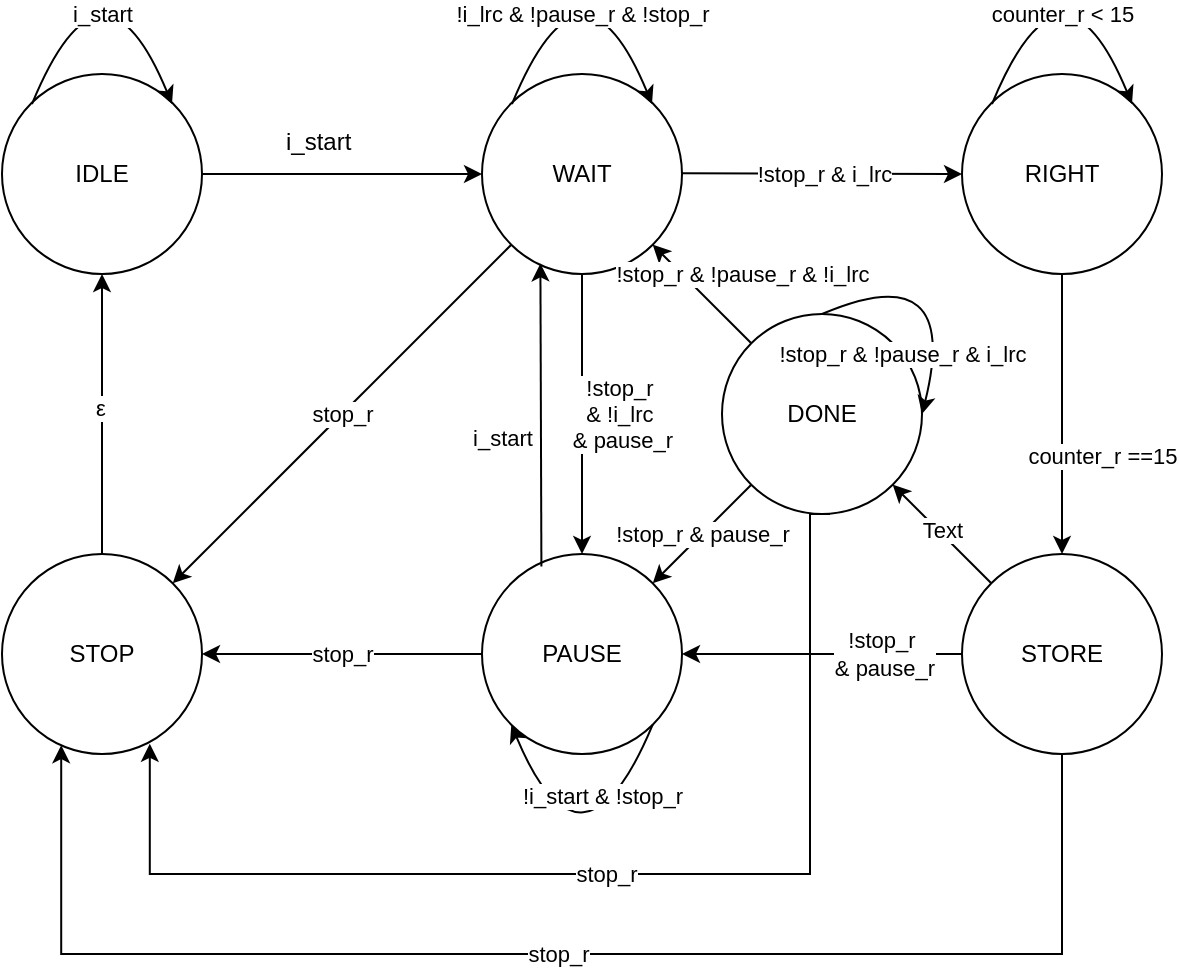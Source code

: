 <mxfile version="26.2.13">
  <diagram name="第 1 页" id="ebKtBLG-zBRjMweHWMIv">
    <mxGraphModel dx="584" dy="340" grid="1" gridSize="10" guides="1" tooltips="1" connect="1" arrows="1" fold="1" page="1" pageScale="1" pageWidth="827" pageHeight="1169" math="0" shadow="0">
      <root>
        <mxCell id="0" />
        <mxCell id="1" parent="0" />
        <mxCell id="uPsVYYfBhrXC80VGJ2zY-2" value="IDLE" style="ellipse;whiteSpace=wrap;html=1;aspect=fixed;" vertex="1" parent="1">
          <mxGeometry x="120" y="120" width="100" height="100" as="geometry" />
        </mxCell>
        <mxCell id="uPsVYYfBhrXC80VGJ2zY-43" value="" style="edgeStyle=orthogonalEdgeStyle;rounded=0;orthogonalLoop=1;jettySize=auto;html=1;exitX=0.5;exitY=1;exitDx=0;exitDy=0;entryX=0.5;entryY=0;entryDx=0;entryDy=0;" edge="1" parent="1" source="uPsVYYfBhrXC80VGJ2zY-3" target="uPsVYYfBhrXC80VGJ2zY-33">
          <mxGeometry x="0.143" y="70" relative="1" as="geometry">
            <mxPoint as="offset" />
          </mxGeometry>
        </mxCell>
        <mxCell id="uPsVYYfBhrXC80VGJ2zY-73" value="!stop_r&amp;nbsp;&lt;div&gt;&amp;amp; !i_lrc&amp;nbsp;&lt;/div&gt;&lt;div&gt;&amp;amp;&amp;nbsp;pause_r&lt;/div&gt;" style="edgeLabel;html=1;align=center;verticalAlign=middle;resizable=0;points=[];" vertex="1" connectable="0" parent="uPsVYYfBhrXC80VGJ2zY-43">
          <mxGeometry x="0.098" relative="1" as="geometry">
            <mxPoint x="20" y="-7" as="offset" />
          </mxGeometry>
        </mxCell>
        <mxCell id="uPsVYYfBhrXC80VGJ2zY-3" value="WAIT" style="ellipse;whiteSpace=wrap;html=1;aspect=fixed;" vertex="1" parent="1">
          <mxGeometry x="360" y="120" width="100" height="100" as="geometry" />
        </mxCell>
        <mxCell id="uPsVYYfBhrXC80VGJ2zY-6" value="RIGHT" style="ellipse;whiteSpace=wrap;html=1;aspect=fixed;" vertex="1" parent="1">
          <mxGeometry x="600" y="120" width="100" height="100" as="geometry" />
        </mxCell>
        <mxCell id="uPsVYYfBhrXC80VGJ2zY-8" value="" style="endArrow=classic;html=1;rounded=0;entryX=0;entryY=0.5;entryDx=0;entryDy=0;exitX=1;exitY=0.5;exitDx=0;exitDy=0;" edge="1" parent="1" source="uPsVYYfBhrXC80VGJ2zY-2" target="uPsVYYfBhrXC80VGJ2zY-3">
          <mxGeometry width="50" height="50" relative="1" as="geometry">
            <mxPoint x="260" y="170" as="sourcePoint" />
            <mxPoint x="310" y="120" as="targetPoint" />
          </mxGeometry>
        </mxCell>
        <mxCell id="uPsVYYfBhrXC80VGJ2zY-9" value="" style="endArrow=classic;html=1;rounded=0;entryX=0;entryY=0.5;entryDx=0;entryDy=0;" edge="1" parent="1" target="uPsVYYfBhrXC80VGJ2zY-6">
          <mxGeometry width="50" height="50" relative="1" as="geometry">
            <mxPoint x="460" y="169.57" as="sourcePoint" />
            <mxPoint x="560" y="169.57" as="targetPoint" />
          </mxGeometry>
        </mxCell>
        <mxCell id="uPsVYYfBhrXC80VGJ2zY-63" value="!stop_r &amp;amp; i_lrc" style="edgeLabel;html=1;align=center;verticalAlign=middle;resizable=0;points=[];" vertex="1" connectable="0" parent="uPsVYYfBhrXC80VGJ2zY-9">
          <mxGeometry x="-0.351" relative="1" as="geometry">
            <mxPoint x="25" as="offset" />
          </mxGeometry>
        </mxCell>
        <mxCell id="uPsVYYfBhrXC80VGJ2zY-25" value="" style="endArrow=classic;html=1;rounded=0;entryX=0.5;entryY=0;entryDx=0;entryDy=0;exitX=0.5;exitY=1;exitDx=0;exitDy=0;" edge="1" parent="1" source="uPsVYYfBhrXC80VGJ2zY-6" target="uPsVYYfBhrXC80VGJ2zY-34">
          <mxGeometry width="50" height="50" relative="1" as="geometry">
            <mxPoint x="740" y="270" as="sourcePoint" />
            <mxPoint x="650" y="320" as="targetPoint" />
          </mxGeometry>
        </mxCell>
        <mxCell id="uPsVYYfBhrXC80VGJ2zY-62" value="counter_r ==15" style="edgeLabel;html=1;align=center;verticalAlign=middle;resizable=0;points=[];" vertex="1" connectable="0" parent="uPsVYYfBhrXC80VGJ2zY-25">
          <mxGeometry x="-0.396" y="-1" relative="1" as="geometry">
            <mxPoint x="21" y="48" as="offset" />
          </mxGeometry>
        </mxCell>
        <mxCell id="uPsVYYfBhrXC80VGJ2zY-31" value="DONE" style="ellipse;whiteSpace=wrap;html=1;aspect=fixed;" vertex="1" parent="1">
          <mxGeometry x="480" y="240" width="100" height="100" as="geometry" />
        </mxCell>
        <mxCell id="uPsVYYfBhrXC80VGJ2zY-29" value="" style="endArrow=classic;html=1;rounded=0;entryX=1;entryY=1;entryDx=0;entryDy=0;exitX=0;exitY=0;exitDx=0;exitDy=0;" edge="1" parent="1" source="uPsVYYfBhrXC80VGJ2zY-34" target="uPsVYYfBhrXC80VGJ2zY-31">
          <mxGeometry width="50" height="50" relative="1" as="geometry">
            <mxPoint x="540" y="440" as="sourcePoint" />
            <mxPoint x="540" y="500" as="targetPoint" />
          </mxGeometry>
        </mxCell>
        <mxCell id="uPsVYYfBhrXC80VGJ2zY-65" value="Text" style="edgeLabel;html=1;align=center;verticalAlign=middle;resizable=0;points=[];" vertex="1" connectable="0" parent="uPsVYYfBhrXC80VGJ2zY-29">
          <mxGeometry x="0.03" y="-2" relative="1" as="geometry">
            <mxPoint x="-1" as="offset" />
          </mxGeometry>
        </mxCell>
        <mxCell id="uPsVYYfBhrXC80VGJ2zY-47" value="stop_r" style="edgeStyle=orthogonalEdgeStyle;rounded=0;orthogonalLoop=1;jettySize=auto;html=1;exitX=0.5;exitY=1;exitDx=0;exitDy=0;entryX=0.699;entryY=0.949;entryDx=0;entryDy=0;entryPerimeter=0;" edge="1" parent="1">
          <mxGeometry relative="1" as="geometry">
            <mxPoint x="534" y="340" as="sourcePoint" />
            <mxPoint x="193.9" y="454.9" as="targetPoint" />
            <Array as="points">
              <mxPoint x="524" y="340" />
              <mxPoint x="524" y="520" />
              <mxPoint x="194" y="520" />
            </Array>
          </mxGeometry>
        </mxCell>
        <mxCell id="uPsVYYfBhrXC80VGJ2zY-33" value="PAUSE" style="ellipse;whiteSpace=wrap;html=1;aspect=fixed;" vertex="1" parent="1">
          <mxGeometry x="360" y="360" width="100" height="100" as="geometry" />
        </mxCell>
        <mxCell id="uPsVYYfBhrXC80VGJ2zY-48" value="stop_r" style="edgeStyle=orthogonalEdgeStyle;rounded=0;orthogonalLoop=1;jettySize=auto;html=1;exitX=0.5;exitY=1;exitDx=0;exitDy=0;entryX=0.296;entryY=0.956;entryDx=0;entryDy=0;entryPerimeter=0;" edge="1" parent="1" source="uPsVYYfBhrXC80VGJ2zY-34" target="uPsVYYfBhrXC80VGJ2zY-35">
          <mxGeometry relative="1" as="geometry">
            <Array as="points">
              <mxPoint x="650" y="560" />
              <mxPoint x="150" y="560" />
            </Array>
          </mxGeometry>
        </mxCell>
        <mxCell id="uPsVYYfBhrXC80VGJ2zY-34" value="STORE" style="ellipse;whiteSpace=wrap;html=1;aspect=fixed;" vertex="1" parent="1">
          <mxGeometry x="600" y="360" width="100" height="100" as="geometry" />
        </mxCell>
        <mxCell id="uPsVYYfBhrXC80VGJ2zY-35" value="STOP" style="ellipse;whiteSpace=wrap;html=1;aspect=fixed;" vertex="1" parent="1">
          <mxGeometry x="120" y="360" width="100" height="100" as="geometry" />
        </mxCell>
        <mxCell id="uPsVYYfBhrXC80VGJ2zY-36" value="" style="endArrow=classic;html=1;rounded=0;entryX=1;entryY=1;entryDx=0;entryDy=0;exitX=0;exitY=0;exitDx=0;exitDy=0;" edge="1" parent="1" source="uPsVYYfBhrXC80VGJ2zY-31" target="uPsVYYfBhrXC80VGJ2zY-3">
          <mxGeometry width="50" height="50" relative="1" as="geometry">
            <mxPoint x="430" y="310" as="sourcePoint" />
            <mxPoint x="380" y="260" as="targetPoint" />
          </mxGeometry>
        </mxCell>
        <mxCell id="uPsVYYfBhrXC80VGJ2zY-66" value="!stop_r &amp;amp; !pause_r &amp;amp; !i_lrc" style="edgeLabel;html=1;align=center;verticalAlign=middle;resizable=0;points=[];" vertex="1" connectable="0" parent="uPsVYYfBhrXC80VGJ2zY-36">
          <mxGeometry x="0.002" y="2" relative="1" as="geometry">
            <mxPoint x="21" y="-12" as="offset" />
          </mxGeometry>
        </mxCell>
        <mxCell id="uPsVYYfBhrXC80VGJ2zY-37" value="" style="endArrow=classic;html=1;rounded=0;entryX=0.5;entryY=1;entryDx=0;entryDy=0;exitX=0.5;exitY=0;exitDx=0;exitDy=0;" edge="1" parent="1" source="uPsVYYfBhrXC80VGJ2zY-35" target="uPsVYYfBhrXC80VGJ2zY-2">
          <mxGeometry width="50" height="50" relative="1" as="geometry">
            <mxPoint x="260" y="250" as="sourcePoint" />
            <mxPoint x="260" y="390" as="targetPoint" />
          </mxGeometry>
        </mxCell>
        <mxCell id="uPsVYYfBhrXC80VGJ2zY-76" value="ε" style="edgeLabel;html=1;align=center;verticalAlign=middle;resizable=0;points=[];" vertex="1" connectable="0" parent="uPsVYYfBhrXC80VGJ2zY-37">
          <mxGeometry x="0.048" y="1" relative="1" as="geometry">
            <mxPoint as="offset" />
          </mxGeometry>
        </mxCell>
        <mxCell id="uPsVYYfBhrXC80VGJ2zY-38" value="!stop_r &amp; pause_r" style="endArrow=classic;html=1;rounded=0;entryX=1;entryY=0;entryDx=0;entryDy=0;exitX=0;exitY=1;exitDx=0;exitDy=0;" edge="1" parent="1" source="uPsVYYfBhrXC80VGJ2zY-31" target="uPsVYYfBhrXC80VGJ2zY-33">
          <mxGeometry width="50" height="50" relative="1" as="geometry">
            <mxPoint x="490" y="320" as="sourcePoint" />
            <mxPoint x="490" y="460" as="targetPoint" />
          </mxGeometry>
        </mxCell>
        <mxCell id="uPsVYYfBhrXC80VGJ2zY-39" value="" style="endArrow=classic;html=1;rounded=0;entryX=1;entryY=0.5;entryDx=0;entryDy=0;exitX=0;exitY=0.5;exitDx=0;exitDy=0;" edge="1" parent="1" source="uPsVYYfBhrXC80VGJ2zY-34" target="uPsVYYfBhrXC80VGJ2zY-33">
          <mxGeometry width="50" height="50" relative="1" as="geometry">
            <mxPoint x="590" y="410" as="sourcePoint" />
            <mxPoint x="505" y="460" as="targetPoint" />
          </mxGeometry>
        </mxCell>
        <mxCell id="uPsVYYfBhrXC80VGJ2zY-64" value="!stop_r&amp;nbsp;&lt;div&gt;&amp;amp; pause_r&lt;/div&gt;" style="edgeLabel;html=1;align=center;verticalAlign=middle;resizable=0;points=[];" vertex="1" connectable="0" parent="uPsVYYfBhrXC80VGJ2zY-39">
          <mxGeometry x="-0.381" y="1" relative="1" as="geometry">
            <mxPoint x="4" y="-1" as="offset" />
          </mxGeometry>
        </mxCell>
        <mxCell id="uPsVYYfBhrXC80VGJ2zY-40" value="stop_r" style="endArrow=classic;html=1;rounded=0;exitX=0;exitY=0.5;exitDx=0;exitDy=0;" edge="1" parent="1" source="uPsVYYfBhrXC80VGJ2zY-33" target="uPsVYYfBhrXC80VGJ2zY-35">
          <mxGeometry width="50" height="50" relative="1" as="geometry">
            <mxPoint x="515" y="345" as="sourcePoint" />
            <mxPoint x="465" y="395" as="targetPoint" />
          </mxGeometry>
        </mxCell>
        <mxCell id="uPsVYYfBhrXC80VGJ2zY-46" value="stop_r" style="endArrow=classic;html=1;rounded=0;exitX=0;exitY=1;exitDx=0;exitDy=0;" edge="1" parent="1" source="uPsVYYfBhrXC80VGJ2zY-3" target="uPsVYYfBhrXC80VGJ2zY-35">
          <mxGeometry width="50" height="50" relative="1" as="geometry">
            <mxPoint x="280" y="310" as="sourcePoint" />
            <mxPoint x="330" y="260" as="targetPoint" />
          </mxGeometry>
        </mxCell>
        <mxCell id="uPsVYYfBhrXC80VGJ2zY-53" value="" style="curved=1;endArrow=classic;html=1;rounded=0;exitX=0.5;exitY=0;exitDx=0;exitDy=0;entryX=1;entryY=0.5;entryDx=0;entryDy=0;" edge="1" parent="1" source="uPsVYYfBhrXC80VGJ2zY-31" target="uPsVYYfBhrXC80VGJ2zY-31">
          <mxGeometry width="50" height="50" relative="1" as="geometry">
            <mxPoint x="515" y="245" as="sourcePoint" />
            <mxPoint x="585" y="245" as="targetPoint" />
            <Array as="points">
              <mxPoint x="600" y="210" />
            </Array>
          </mxGeometry>
        </mxCell>
        <mxCell id="uPsVYYfBhrXC80VGJ2zY-71" value="!stop_r &amp;amp; !pause_r &amp;amp; i_lrc" style="edgeLabel;html=1;align=center;verticalAlign=middle;resizable=0;points=[];" vertex="1" connectable="0" parent="uPsVYYfBhrXC80VGJ2zY-53">
          <mxGeometry x="0.348" y="-12" relative="1" as="geometry">
            <mxPoint x="-11" y="23" as="offset" />
          </mxGeometry>
        </mxCell>
        <mxCell id="uPsVYYfBhrXC80VGJ2zY-54" value="" style="curved=1;endArrow=classic;html=1;rounded=0;exitX=1;exitY=1;exitDx=0;exitDy=0;entryX=0;entryY=1;entryDx=0;entryDy=0;" edge="1" parent="1" source="uPsVYYfBhrXC80VGJ2zY-33" target="uPsVYYfBhrXC80VGJ2zY-33">
          <mxGeometry width="50" height="50" relative="1" as="geometry">
            <mxPoint x="375" y="525" as="sourcePoint" />
            <mxPoint x="445" y="525" as="targetPoint" />
            <Array as="points">
              <mxPoint x="410" y="530" />
            </Array>
          </mxGeometry>
        </mxCell>
        <mxCell id="uPsVYYfBhrXC80VGJ2zY-75" value="!i_start &amp;amp; !stop_r" style="edgeLabel;html=1;align=center;verticalAlign=middle;resizable=0;points=[];" vertex="1" connectable="0" parent="uPsVYYfBhrXC80VGJ2zY-54">
          <mxGeometry x="-0.539" y="-10" relative="1" as="geometry">
            <mxPoint as="offset" />
          </mxGeometry>
        </mxCell>
        <mxCell id="uPsVYYfBhrXC80VGJ2zY-55" value="i_start" style="curved=1;endArrow=classic;html=1;rounded=0;exitX=1;exitY=1;exitDx=0;exitDy=0;entryX=0;entryY=1;entryDx=0;entryDy=0;" edge="1" parent="1">
          <mxGeometry x="0.402" y="-15" width="50" height="50" relative="1" as="geometry">
            <mxPoint x="135" y="135" as="sourcePoint" />
            <mxPoint x="205" y="135" as="targetPoint" />
            <Array as="points">
              <mxPoint x="170" y="50" />
            </Array>
            <mxPoint as="offset" />
          </mxGeometry>
        </mxCell>
        <mxCell id="uPsVYYfBhrXC80VGJ2zY-56" value="!i_lrc &amp;amp; !pause_r &amp;amp; !stop_r" style="curved=1;endArrow=classic;html=1;rounded=0;exitX=1;exitY=1;exitDx=0;exitDy=0;entryX=0;entryY=1;entryDx=0;entryDy=0;" edge="1" parent="1">
          <mxGeometry x="0.402" y="-15" width="50" height="50" relative="1" as="geometry">
            <mxPoint x="375" y="135" as="sourcePoint" />
            <mxPoint x="445" y="135" as="targetPoint" />
            <Array as="points">
              <mxPoint x="410" y="50" />
            </Array>
            <mxPoint as="offset" />
          </mxGeometry>
        </mxCell>
        <mxCell id="uPsVYYfBhrXC80VGJ2zY-57" value="" style="curved=1;endArrow=classic;html=1;rounded=0;exitX=1;exitY=1;exitDx=0;exitDy=0;entryX=0;entryY=1;entryDx=0;entryDy=0;" edge="1" parent="1">
          <mxGeometry width="50" height="50" relative="1" as="geometry">
            <mxPoint x="615" y="135" as="sourcePoint" />
            <mxPoint x="685" y="135" as="targetPoint" />
            <Array as="points">
              <mxPoint x="650" y="50" />
            </Array>
          </mxGeometry>
        </mxCell>
        <mxCell id="uPsVYYfBhrXC80VGJ2zY-61" value="counter_r &amp;lt; 15" style="edgeLabel;html=1;align=center;verticalAlign=middle;resizable=0;points=[];" vertex="1" connectable="0" parent="uPsVYYfBhrXC80VGJ2zY-57">
          <mxGeometry x="0.529" y="-6" relative="1" as="geometry">
            <mxPoint x="-13" y="-7" as="offset" />
          </mxGeometry>
        </mxCell>
        <mxCell id="uPsVYYfBhrXC80VGJ2zY-59" value="i_start" style="text;whiteSpace=wrap;" vertex="1" parent="1">
          <mxGeometry x="260" y="140" width="40" height="30" as="geometry" />
        </mxCell>
        <mxCell id="uPsVYYfBhrXC80VGJ2zY-72" value="" style="endArrow=classic;html=1;rounded=0;entryX=0.292;entryY=0.947;entryDx=0;entryDy=0;entryPerimeter=0;exitX=0.297;exitY=0.062;exitDx=0;exitDy=0;exitPerimeter=0;" edge="1" parent="1" source="uPsVYYfBhrXC80VGJ2zY-33" target="uPsVYYfBhrXC80VGJ2zY-3">
          <mxGeometry width="50" height="50" relative="1" as="geometry">
            <mxPoint x="390" y="350" as="sourcePoint" />
            <mxPoint x="530" y="300" as="targetPoint" />
          </mxGeometry>
        </mxCell>
        <mxCell id="uPsVYYfBhrXC80VGJ2zY-74" value="i_start&lt;div&gt;&lt;br&gt;&lt;/div&gt;" style="edgeLabel;html=1;align=center;verticalAlign=middle;resizable=0;points=[];" vertex="1" connectable="0" parent="uPsVYYfBhrXC80VGJ2zY-72">
          <mxGeometry x="-0.25" y="2" relative="1" as="geometry">
            <mxPoint x="-18" as="offset" />
          </mxGeometry>
        </mxCell>
      </root>
    </mxGraphModel>
  </diagram>
</mxfile>
